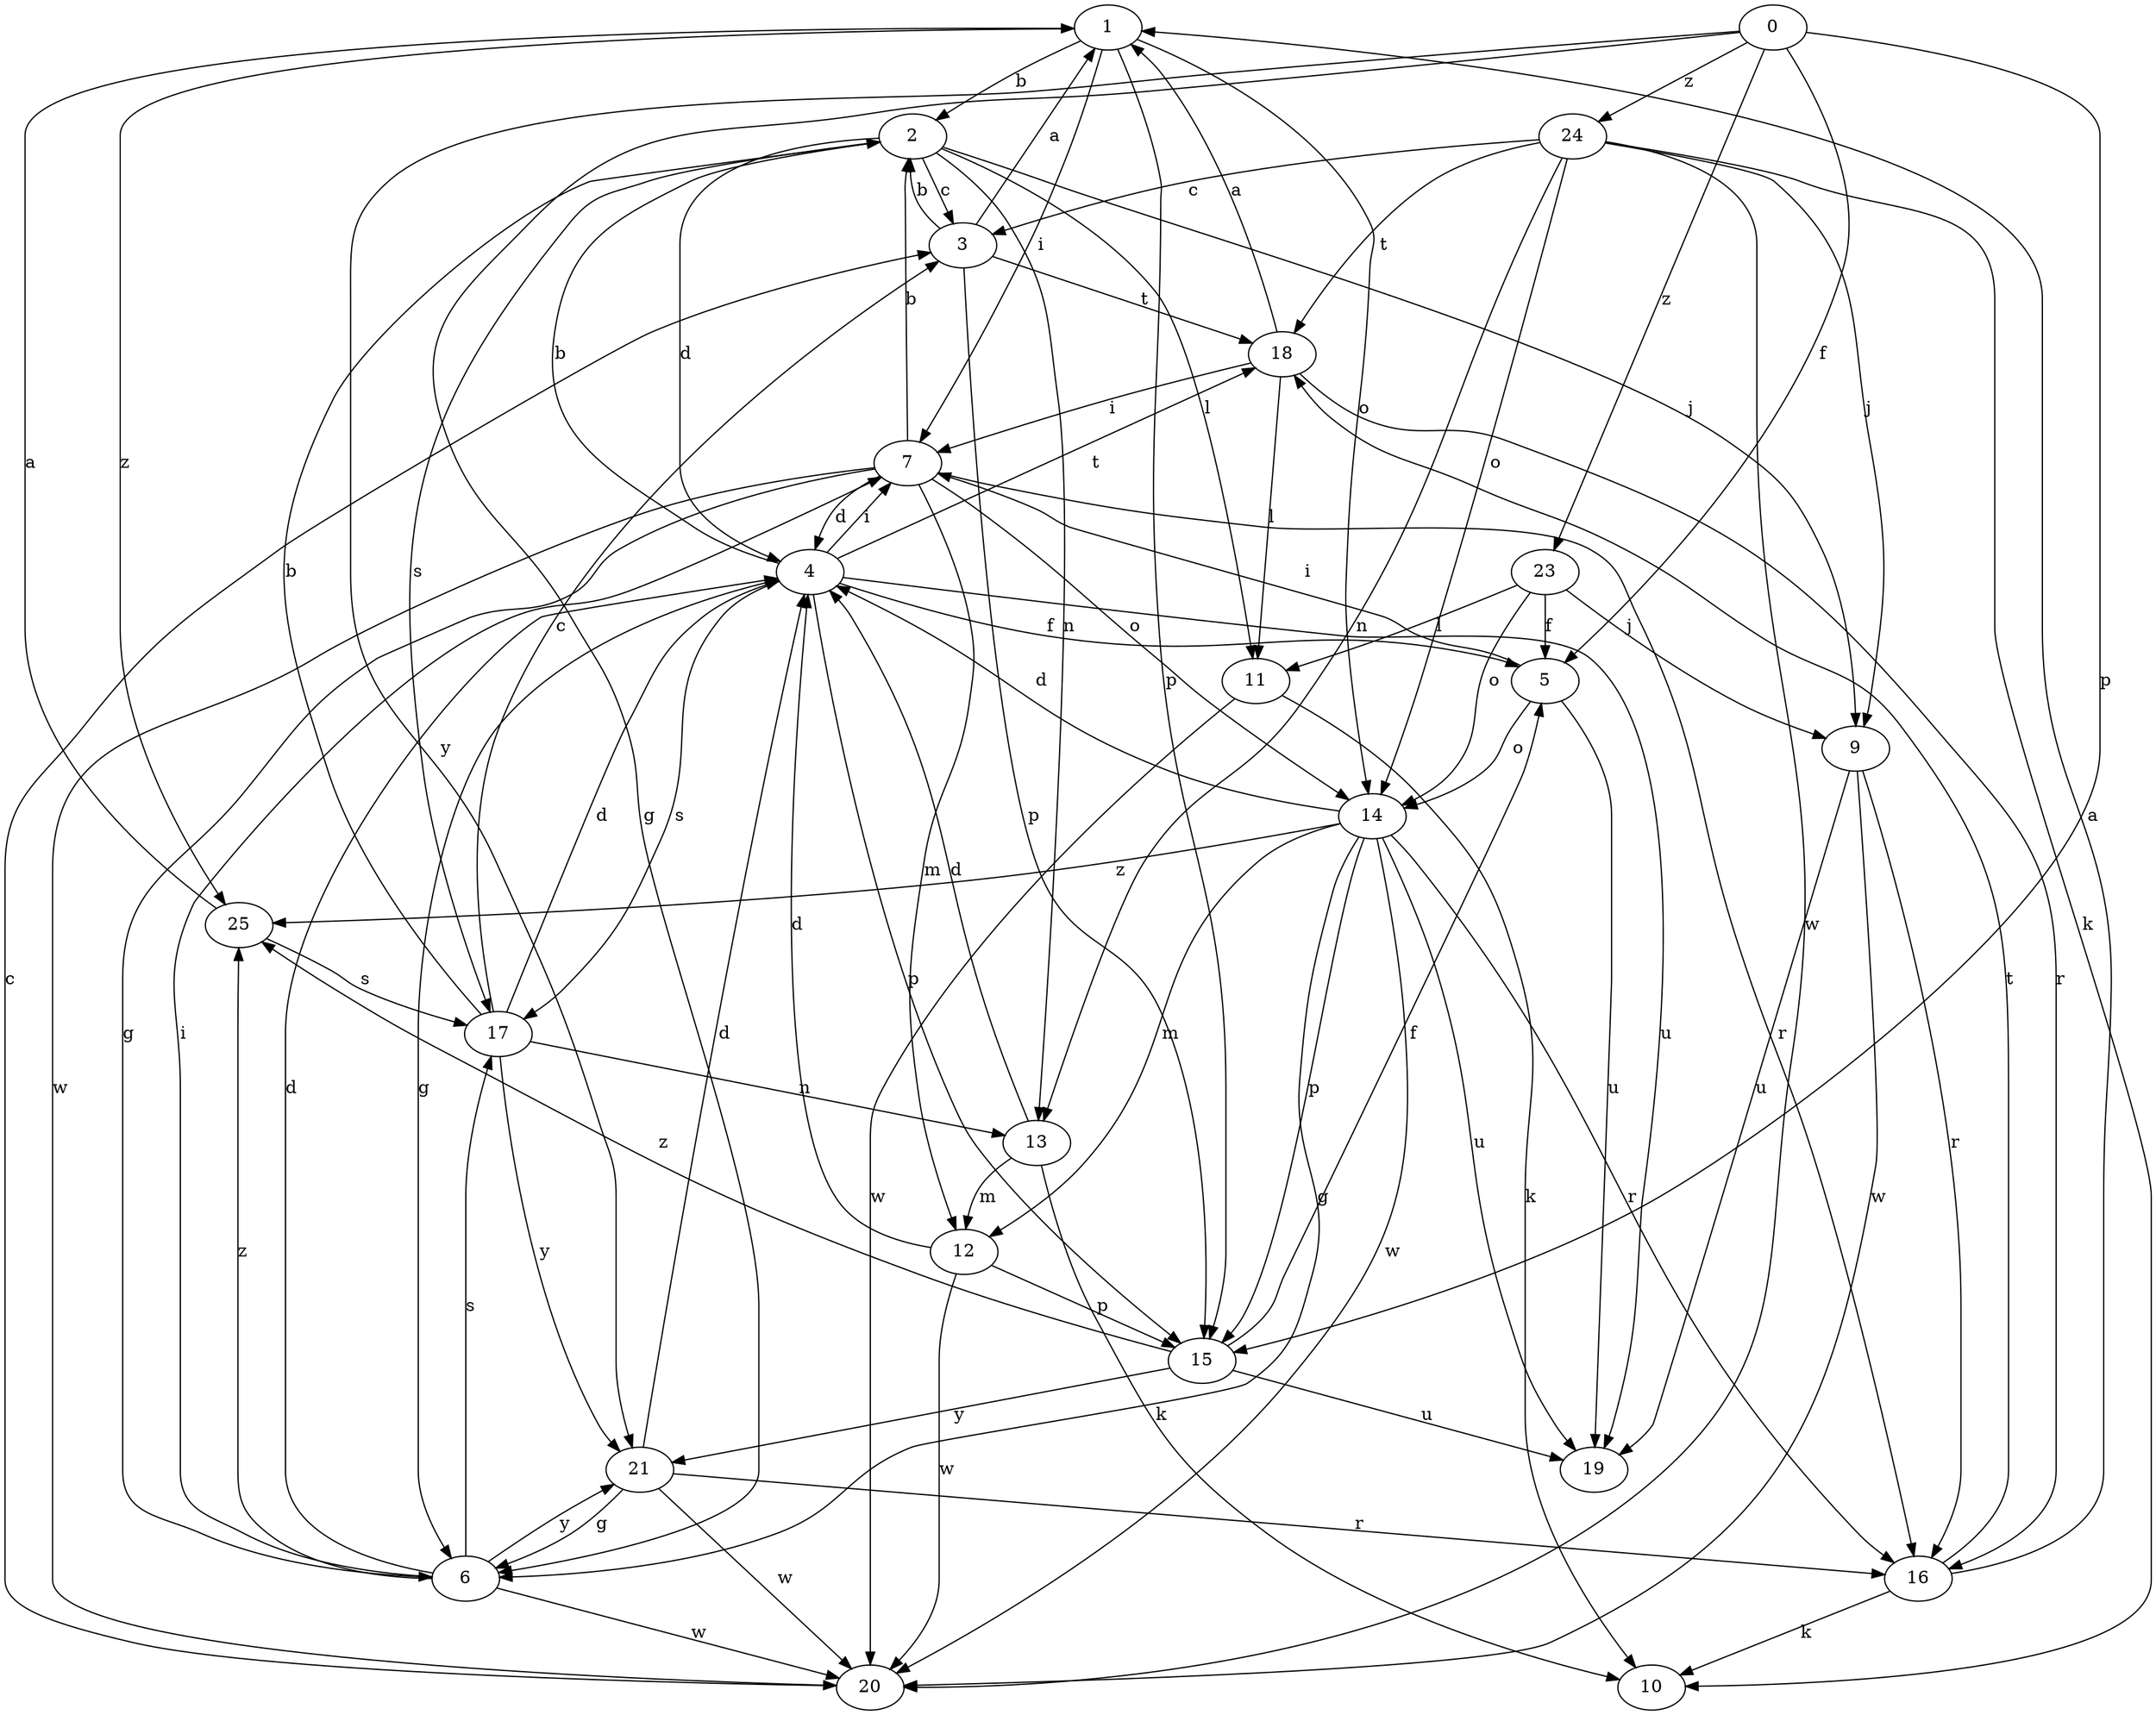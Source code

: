 strict digraph  {
1;
2;
3;
4;
0;
5;
6;
7;
9;
10;
11;
12;
13;
14;
15;
16;
17;
18;
19;
20;
21;
23;
24;
25;
1 -> 2  [label=b];
1 -> 7  [label=i];
1 -> 14  [label=o];
1 -> 15  [label=p];
1 -> 25  [label=z];
2 -> 3  [label=c];
2 -> 4  [label=d];
2 -> 9  [label=j];
2 -> 11  [label=l];
2 -> 13  [label=n];
2 -> 17  [label=s];
3 -> 1  [label=a];
3 -> 2  [label=b];
3 -> 15  [label=p];
3 -> 18  [label=t];
4 -> 2  [label=b];
4 -> 5  [label=f];
4 -> 6  [label=g];
4 -> 7  [label=i];
4 -> 15  [label=p];
4 -> 17  [label=s];
4 -> 18  [label=t];
4 -> 19  [label=u];
0 -> 5  [label=f];
0 -> 6  [label=g];
0 -> 15  [label=p];
0 -> 21  [label=y];
0 -> 23  [label=z];
0 -> 24  [label=z];
5 -> 7  [label=i];
5 -> 14  [label=o];
5 -> 19  [label=u];
6 -> 4  [label=d];
6 -> 7  [label=i];
6 -> 17  [label=s];
6 -> 20  [label=w];
6 -> 21  [label=y];
6 -> 25  [label=z];
7 -> 2  [label=b];
7 -> 4  [label=d];
7 -> 6  [label=g];
7 -> 12  [label=m];
7 -> 14  [label=o];
7 -> 16  [label=r];
7 -> 20  [label=w];
9 -> 16  [label=r];
9 -> 19  [label=u];
9 -> 20  [label=w];
11 -> 10  [label=k];
11 -> 20  [label=w];
12 -> 4  [label=d];
12 -> 15  [label=p];
12 -> 20  [label=w];
13 -> 4  [label=d];
13 -> 10  [label=k];
13 -> 12  [label=m];
14 -> 4  [label=d];
14 -> 6  [label=g];
14 -> 12  [label=m];
14 -> 15  [label=p];
14 -> 16  [label=r];
14 -> 19  [label=u];
14 -> 20  [label=w];
14 -> 25  [label=z];
15 -> 5  [label=f];
15 -> 19  [label=u];
15 -> 21  [label=y];
15 -> 25  [label=z];
16 -> 1  [label=a];
16 -> 10  [label=k];
16 -> 18  [label=t];
17 -> 2  [label=b];
17 -> 3  [label=c];
17 -> 4  [label=d];
17 -> 13  [label=n];
17 -> 21  [label=y];
18 -> 1  [label=a];
18 -> 7  [label=i];
18 -> 11  [label=l];
18 -> 16  [label=r];
20 -> 3  [label=c];
21 -> 4  [label=d];
21 -> 6  [label=g];
21 -> 16  [label=r];
21 -> 20  [label=w];
23 -> 5  [label=f];
23 -> 9  [label=j];
23 -> 11  [label=l];
23 -> 14  [label=o];
24 -> 3  [label=c];
24 -> 9  [label=j];
24 -> 10  [label=k];
24 -> 13  [label=n];
24 -> 14  [label=o];
24 -> 18  [label=t];
24 -> 20  [label=w];
25 -> 1  [label=a];
25 -> 17  [label=s];
}
